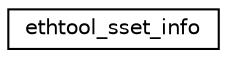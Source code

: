 digraph G
{
  edge [fontname="Helvetica",fontsize="10",labelfontname="Helvetica",labelfontsize="10"];
  node [fontname="Helvetica",fontsize="10",shape=record];
  rankdir="LR";
  Node1 [label="ethtool_sset_info",height=0.2,width=0.4,color="black", fillcolor="white", style="filled",URL="$structethtool__sset__info.html"];
}
